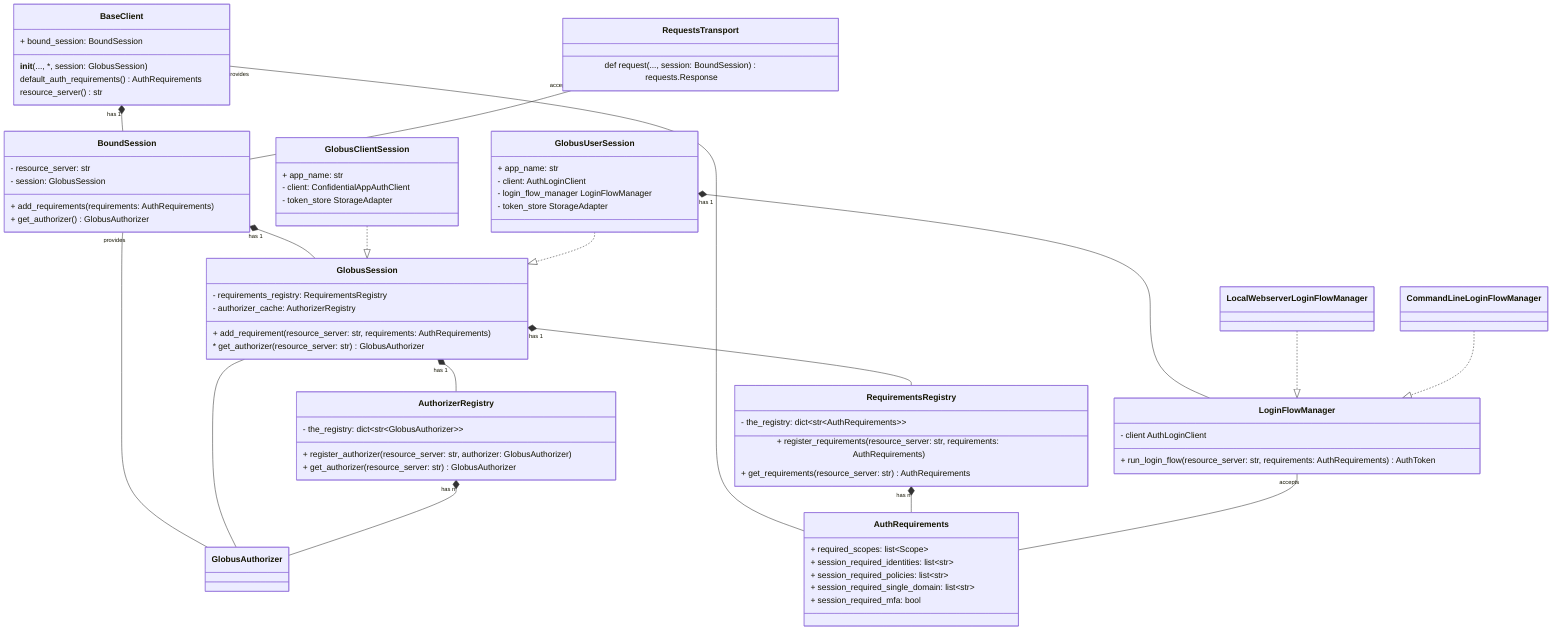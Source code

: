 classDiagram
    class BaseClient {
        + bound_session: BoundSession
        __init__(..., *, session: GlobusSession)
        default_auth_requirements() AuthRequirements
        resource_server() str
    }

    BaseClient "has 1" *-- BoundSession
    BaseClient "provides" -- AuthRequirements

    class RequestsTransport {
        def request(..., session: BoundSession) requests.Response
    }
    RequestsTransport "accepts" -- BoundSession

    class BoundSession {
        - resource_server: str
        - session: GlobusSession
        + add_requirements(requirements: AuthRequirements)
        + get_authorizer() GlobusAuthorizer
    }
    BoundSession "has 1" *-- GlobusSession
    BoundSession "provides" -- GlobusAuthorizer

    class GlobusSession {
        - requirements_registry: RequirementsRegistry
        - authorizer_cache: AuthorizerRegistry
        + add_requirement(resource_server: str, requirements: AuthRequirements)
        * get_authorizer(resource_server: str) GlobusAuthorizer
    }
    GlobusSession "creates" -- GlobusAuthorizer
    GlobusSession "has 1" *-- RequirementsRegistry
    GlobusSession "has 1" *-- AuthorizerRegistry

    class GlobusClientSession {
        + app_name: str
        - client: ConfidentialAppAuthClient
        - token_store StorageAdapter
    }
    GlobusClientSession ..|> GlobusSession

    class GlobusUserSession {
        + app_name: str
        - client: AuthLoginClient
        - login_flow_manager LoginFlowManager
        - token_store StorageAdapter
    }
    GlobusUserSession ..|> GlobusSession
    GlobusUserSession "has 1" *-- LoginFlowManager

    class RequirementsRegistry {
        - the_registry: dict~str~AuthRequirements~~
        + register_requirements(resource_server: str, requirements: AuthRequirements)
        + get_requirements(resource_server: str) AuthRequirements
    }

    RequirementsRegistry "has n" *-- AuthRequirements

    class AuthorizerRegistry {
        - the_registry: dict~str~GlobusAuthorizer~~
        + register_authorizer(resource_server: str, authorizer: GlobusAuthorizer)
        + get_authorizer(resource_server: str) GlobusAuthorizer
    }

    AuthorizerRegistry "has n" *-- GlobusAuthorizer

    class AuthRequirements {
        + required_scopes: list~Scope~
        + session_required_identities: list~str~
        + session_required_policies: list~str~
        + session_required_single_domain: list~str~
        + session_required_mfa: bool
    }

    class LoginFlowManager {
        - client AuthLoginClient
        + run_login_flow(resource_server: str, requirements: AuthRequirements) AuthToken
    }

    LoginFlowManager "accepts" -- AuthRequirements

    class LocalWebserverLoginFlowManager
    LocalWebserverLoginFlowManager ..|> LoginFlowManager

    class CommandLineLoginFlowManager
    CommandLineLoginFlowManager ..|> LoginFlowManager